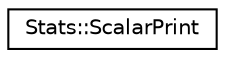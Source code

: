 digraph G
{
  edge [fontname="Helvetica",fontsize="10",labelfontname="Helvetica",labelfontsize="10"];
  node [fontname="Helvetica",fontsize="10",shape=record];
  rankdir=LR;
  Node1 [label="Stats::ScalarPrint",height=0.2,width=0.4,color="black", fillcolor="white", style="filled",URL="$structStats_1_1ScalarPrint.html"];
}

